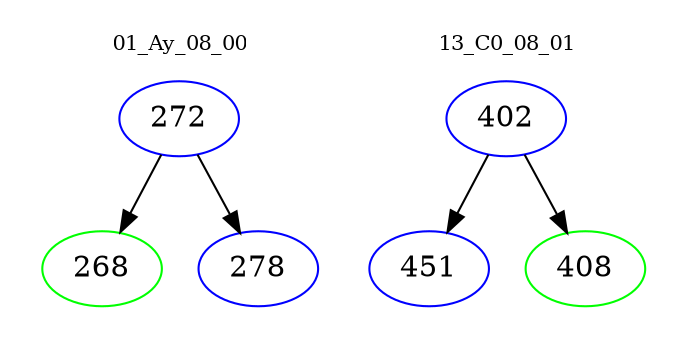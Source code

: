 digraph{
subgraph cluster_0 {
color = white
label = "01_Ay_08_00";
fontsize=10;
T0_272 [label="272", color="blue"]
T0_272 -> T0_268 [color="black"]
T0_268 [label="268", color="green"]
T0_272 -> T0_278 [color="black"]
T0_278 [label="278", color="blue"]
}
subgraph cluster_1 {
color = white
label = "13_C0_08_01";
fontsize=10;
T1_402 [label="402", color="blue"]
T1_402 -> T1_451 [color="black"]
T1_451 [label="451", color="blue"]
T1_402 -> T1_408 [color="black"]
T1_408 [label="408", color="green"]
}
}
